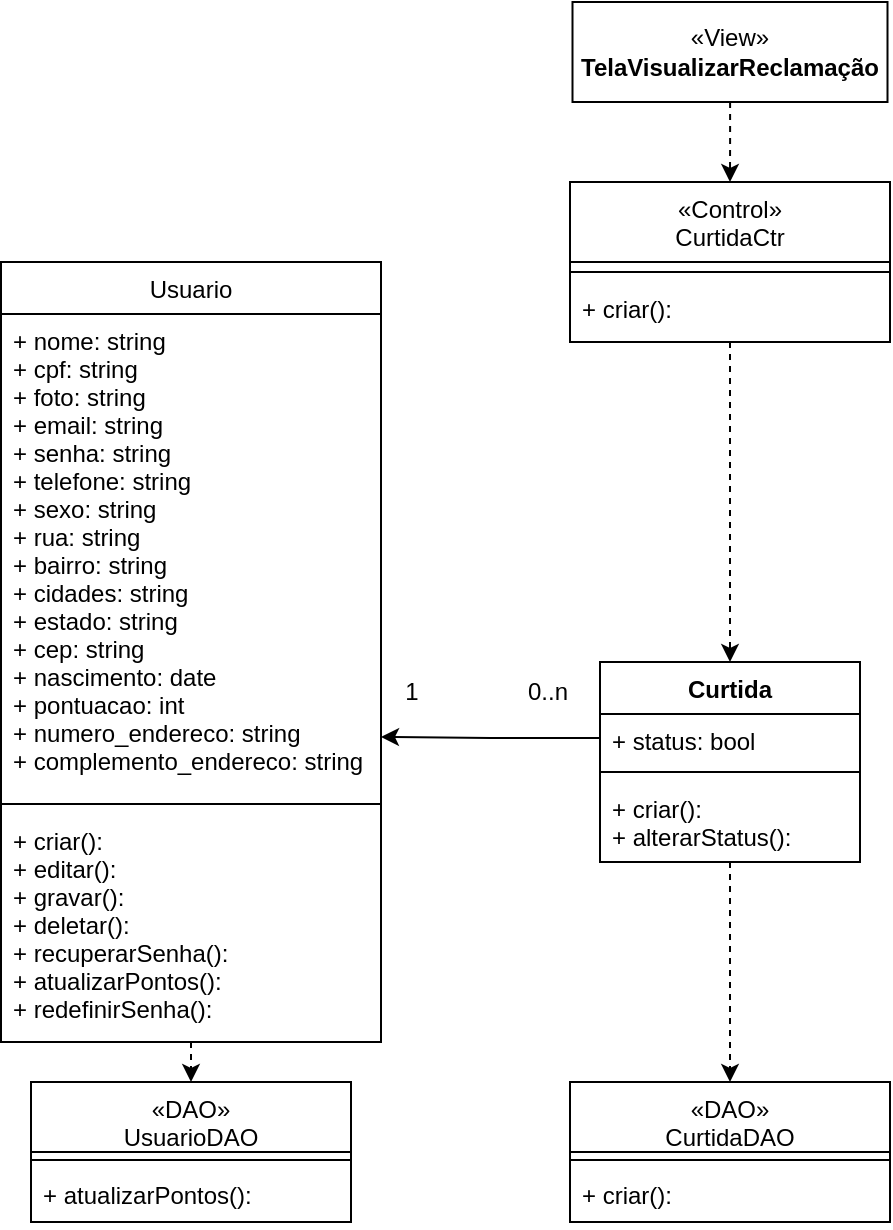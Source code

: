 <mxfile version="24.7.17">
  <diagram name="Página-1" id="3hnvergtKb6Fi8NI8EQz">
    <mxGraphModel dx="1050" dy="522" grid="1" gridSize="10" guides="1" tooltips="1" connect="1" arrows="1" fold="1" page="1" pageScale="1" pageWidth="827" pageHeight="1169" math="0" shadow="0">
      <root>
        <mxCell id="0" />
        <mxCell id="1" parent="0" />
        <mxCell id="ZkisIpjo0rWhur4Hku6g-1" style="edgeStyle=orthogonalEdgeStyle;rounded=0;orthogonalLoop=1;jettySize=auto;html=1;entryX=0.5;entryY=0;entryDx=0;entryDy=0;dashed=1;" parent="1" source="ZkisIpjo0rWhur4Hku6g-2" target="ZkisIpjo0rWhur4Hku6g-4" edge="1">
          <mxGeometry relative="1" as="geometry">
            <mxPoint x="614" y="165" as="targetPoint" />
          </mxGeometry>
        </mxCell>
        <mxCell id="ZkisIpjo0rWhur4Hku6g-2" value="«View»&lt;br&gt;&lt;b&gt;TelaVisualizarReclamação&lt;br&gt;&lt;/b&gt;" style="html=1;whiteSpace=wrap;" parent="1" vertex="1">
          <mxGeometry x="465.25" y="100" width="157.5" height="50" as="geometry" />
        </mxCell>
        <mxCell id="ZkisIpjo0rWhur4Hku6g-3" style="edgeStyle=orthogonalEdgeStyle;rounded=0;orthogonalLoop=1;jettySize=auto;html=1;entryX=0.5;entryY=0;entryDx=0;entryDy=0;dashed=1;" parent="1" source="ZkisIpjo0rWhur4Hku6g-4" target="ZkisIpjo0rWhur4Hku6g-13" edge="1">
          <mxGeometry relative="1" as="geometry" />
        </mxCell>
        <mxCell id="ZkisIpjo0rWhur4Hku6g-4" value="«Control»&#xa;CurtidaCtr" style="swimlane;fontStyle=0;align=center;verticalAlign=top;childLayout=stackLayout;horizontal=1;startSize=40;horizontalStack=0;resizeParent=1;resizeLast=0;collapsible=1;marginBottom=0;rounded=0;shadow=0;strokeWidth=1;" parent="1" vertex="1">
          <mxGeometry x="464" y="190" width="160" height="80" as="geometry">
            <mxRectangle x="340" y="380" width="170" height="26" as="alternateBounds" />
          </mxGeometry>
        </mxCell>
        <mxCell id="ZkisIpjo0rWhur4Hku6g-5" value="" style="line;html=1;strokeWidth=1;align=left;verticalAlign=middle;spacingTop=-1;spacingLeft=3;spacingRight=3;rotatable=0;labelPosition=right;points=[];portConstraint=eastwest;" parent="ZkisIpjo0rWhur4Hku6g-4" vertex="1">
          <mxGeometry y="40" width="160" height="10" as="geometry" />
        </mxCell>
        <mxCell id="ZkisIpjo0rWhur4Hku6g-6" value="+ criar():" style="text;align=left;verticalAlign=top;spacingLeft=4;spacingRight=4;overflow=hidden;rotatable=0;points=[[0,0.5],[1,0.5]];portConstraint=eastwest;" parent="ZkisIpjo0rWhur4Hku6g-4" vertex="1">
          <mxGeometry y="50" width="160" height="30" as="geometry" />
        </mxCell>
        <mxCell id="ZkisIpjo0rWhur4Hku6g-7" style="edgeStyle=orthogonalEdgeStyle;rounded=0;orthogonalLoop=1;jettySize=auto;html=1;entryX=0.5;entryY=0;entryDx=0;entryDy=0;dashed=1;exitX=0.5;exitY=1;exitDx=0;exitDy=0;" parent="1" source="ZkisIpjo0rWhur4Hku6g-26" target="ZkisIpjo0rWhur4Hku6g-20" edge="1">
          <mxGeometry relative="1" as="geometry">
            <mxPoint x="284" y="600" as="sourcePoint" />
          </mxGeometry>
        </mxCell>
        <mxCell id="ZkisIpjo0rWhur4Hku6g-12" style="edgeStyle=orthogonalEdgeStyle;rounded=0;orthogonalLoop=1;jettySize=auto;html=1;entryX=0.5;entryY=0;entryDx=0;entryDy=0;dashed=1;" parent="1" source="ZkisIpjo0rWhur4Hku6g-13" target="ZkisIpjo0rWhur4Hku6g-23" edge="1">
          <mxGeometry relative="1" as="geometry" />
        </mxCell>
        <mxCell id="ZkisIpjo0rWhur4Hku6g-13" value="Curtida" style="swimlane;fontStyle=1;align=center;verticalAlign=top;childLayout=stackLayout;horizontal=1;startSize=26;horizontalStack=0;resizeParent=1;resizeParentMax=0;resizeLast=0;collapsible=1;marginBottom=0;whiteSpace=wrap;html=1;" parent="1" vertex="1">
          <mxGeometry x="479" y="430" width="130" height="100" as="geometry">
            <mxRectangle x="318.5" y="230" width="80" height="30" as="alternateBounds" />
          </mxGeometry>
        </mxCell>
        <mxCell id="ZkisIpjo0rWhur4Hku6g-14" value="+ status: bool" style="text;strokeColor=none;fillColor=none;align=left;verticalAlign=top;spacingLeft=4;spacingRight=4;overflow=hidden;rotatable=0;points=[[0,0.5],[1,0.5]];portConstraint=eastwest;whiteSpace=wrap;html=1;" parent="ZkisIpjo0rWhur4Hku6g-13" vertex="1">
          <mxGeometry y="26" width="130" height="24" as="geometry" />
        </mxCell>
        <mxCell id="ZkisIpjo0rWhur4Hku6g-15" value="" style="line;strokeWidth=1;fillColor=none;align=left;verticalAlign=middle;spacingTop=-1;spacingLeft=3;spacingRight=3;rotatable=0;labelPosition=right;points=[];portConstraint=eastwest;strokeColor=inherit;" parent="ZkisIpjo0rWhur4Hku6g-13" vertex="1">
          <mxGeometry y="50" width="130" height="10" as="geometry" />
        </mxCell>
        <mxCell id="ZkisIpjo0rWhur4Hku6g-16" value="+ criar():&#xa;+ alterarStatus(): " style="text;align=left;verticalAlign=top;spacingLeft=4;spacingRight=4;overflow=hidden;rotatable=0;points=[[0,0.5],[1,0.5]];portConstraint=eastwest;" parent="ZkisIpjo0rWhur4Hku6g-13" vertex="1">
          <mxGeometry y="60" width="130" height="40" as="geometry" />
        </mxCell>
        <mxCell id="ZkisIpjo0rWhur4Hku6g-17" value="0..n" style="text;html=1;align=center;verticalAlign=middle;whiteSpace=wrap;rounded=0;" parent="1" vertex="1">
          <mxGeometry x="422.5" y="430" width="60" height="30" as="geometry" />
        </mxCell>
        <mxCell id="ZkisIpjo0rWhur4Hku6g-18" value="1" style="text;html=1;align=center;verticalAlign=middle;whiteSpace=wrap;rounded=0;" parent="1" vertex="1">
          <mxGeometry x="354.5" y="430" width="60" height="30" as="geometry" />
        </mxCell>
        <mxCell id="ZkisIpjo0rWhur4Hku6g-19" style="edgeStyle=orthogonalEdgeStyle;rounded=0;orthogonalLoop=1;jettySize=auto;html=1;entryX=1;entryY=0.881;entryDx=0;entryDy=0;entryPerimeter=0;" parent="1" source="ZkisIpjo0rWhur4Hku6g-14" target="ZkisIpjo0rWhur4Hku6g-27" edge="1">
          <mxGeometry relative="1" as="geometry">
            <mxPoint x="353.44" y="468.68" as="targetPoint" />
          </mxGeometry>
        </mxCell>
        <mxCell id="ZkisIpjo0rWhur4Hku6g-20" value="«DAO»&#xa;UsuarioDAO&#xa;" style="swimlane;fontStyle=0;align=center;verticalAlign=top;childLayout=stackLayout;horizontal=1;startSize=35;horizontalStack=0;resizeParent=1;resizeLast=0;collapsible=1;marginBottom=0;rounded=0;shadow=0;strokeWidth=1;" parent="1" vertex="1">
          <mxGeometry x="194.5" y="640" width="160" height="70" as="geometry">
            <mxRectangle x="340" y="380" width="170" height="26" as="alternateBounds" />
          </mxGeometry>
        </mxCell>
        <mxCell id="ZkisIpjo0rWhur4Hku6g-21" value="" style="line;html=1;strokeWidth=1;align=left;verticalAlign=middle;spacingTop=-1;spacingLeft=3;spacingRight=3;rotatable=0;labelPosition=right;points=[];portConstraint=eastwest;" parent="ZkisIpjo0rWhur4Hku6g-20" vertex="1">
          <mxGeometry y="35" width="160" height="8" as="geometry" />
        </mxCell>
        <mxCell id="ZkisIpjo0rWhur4Hku6g-22" value="+ atualizarPontos():" style="text;align=left;verticalAlign=top;spacingLeft=4;spacingRight=4;overflow=hidden;rotatable=0;points=[[0,0.5],[1,0.5]];portConstraint=eastwest;" parent="ZkisIpjo0rWhur4Hku6g-20" vertex="1">
          <mxGeometry y="43" width="160" height="27" as="geometry" />
        </mxCell>
        <mxCell id="ZkisIpjo0rWhur4Hku6g-23" value="«DAO»&#xa;CurtidaDAO&#xa;" style="swimlane;fontStyle=0;align=center;verticalAlign=top;childLayout=stackLayout;horizontal=1;startSize=35;horizontalStack=0;resizeParent=1;resizeLast=0;collapsible=1;marginBottom=0;rounded=0;shadow=0;strokeWidth=1;" parent="1" vertex="1">
          <mxGeometry x="464" y="640" width="160" height="70" as="geometry">
            <mxRectangle x="340" y="380" width="170" height="26" as="alternateBounds" />
          </mxGeometry>
        </mxCell>
        <mxCell id="ZkisIpjo0rWhur4Hku6g-24" value="" style="line;html=1;strokeWidth=1;align=left;verticalAlign=middle;spacingTop=-1;spacingLeft=3;spacingRight=3;rotatable=0;labelPosition=right;points=[];portConstraint=eastwest;" parent="ZkisIpjo0rWhur4Hku6g-23" vertex="1">
          <mxGeometry y="35" width="160" height="8" as="geometry" />
        </mxCell>
        <mxCell id="ZkisIpjo0rWhur4Hku6g-25" value="+ criar():&#xa;" style="text;align=left;verticalAlign=top;spacingLeft=4;spacingRight=4;overflow=hidden;rotatable=0;points=[[0,0.5],[1,0.5]];portConstraint=eastwest;" parent="ZkisIpjo0rWhur4Hku6g-23" vertex="1">
          <mxGeometry y="43" width="160" height="27" as="geometry" />
        </mxCell>
        <mxCell id="ZkisIpjo0rWhur4Hku6g-26" value="Usuario" style="swimlane;fontStyle=0;align=center;verticalAlign=top;childLayout=stackLayout;horizontal=1;startSize=26;horizontalStack=0;resizeParent=1;resizeLast=0;collapsible=1;marginBottom=0;rounded=0;shadow=0;strokeWidth=1;" parent="1" vertex="1">
          <mxGeometry x="179.5" y="230" width="190" height="390" as="geometry">
            <mxRectangle x="340" y="380" width="170" height="26" as="alternateBounds" />
          </mxGeometry>
        </mxCell>
        <mxCell id="ZkisIpjo0rWhur4Hku6g-27" value="+ nome: string&#xa;+ cpf: string&#xa;+ foto: string&#xa;+ email: string&#xa;+ senha: string&#xa;+ telefone: string&#xa;+ sexo: string&#xa;+ rua: string&#xa;+ bairro: string&#xa;+ cidades: string&#xa;+ estado: string&#xa;+ cep: string&#xa;+ nascimento: date&#xa;+ pontuacao: int&#xa;+ numero_endereco: string&#xa;+ complemento_endereco: string" style="text;align=left;verticalAlign=top;spacingLeft=4;spacingRight=4;overflow=hidden;rotatable=0;points=[[0,0.5],[1,0.5]];portConstraint=eastwest;" parent="ZkisIpjo0rWhur4Hku6g-26" vertex="1">
          <mxGeometry y="26" width="190" height="240" as="geometry" />
        </mxCell>
        <mxCell id="ZkisIpjo0rWhur4Hku6g-28" value="" style="line;html=1;strokeWidth=1;align=left;verticalAlign=middle;spacingTop=-1;spacingLeft=3;spacingRight=3;rotatable=0;labelPosition=right;points=[];portConstraint=eastwest;" parent="ZkisIpjo0rWhur4Hku6g-26" vertex="1">
          <mxGeometry y="266" width="190" height="10" as="geometry" />
        </mxCell>
        <mxCell id="ZkisIpjo0rWhur4Hku6g-29" value="+ criar():&#xa;+ editar(): &#xa;+ gravar():&#xa;+ deletar(): &#xa;+ recuperarSenha():&#xa;+ atualizarPontos():&#xa;+ redefinirSenha():" style="text;align=left;verticalAlign=top;spacingLeft=4;spacingRight=4;overflow=hidden;rotatable=0;points=[[0,0.5],[1,0.5]];portConstraint=eastwest;" parent="ZkisIpjo0rWhur4Hku6g-26" vertex="1">
          <mxGeometry y="276" width="190" height="114" as="geometry" />
        </mxCell>
      </root>
    </mxGraphModel>
  </diagram>
</mxfile>
